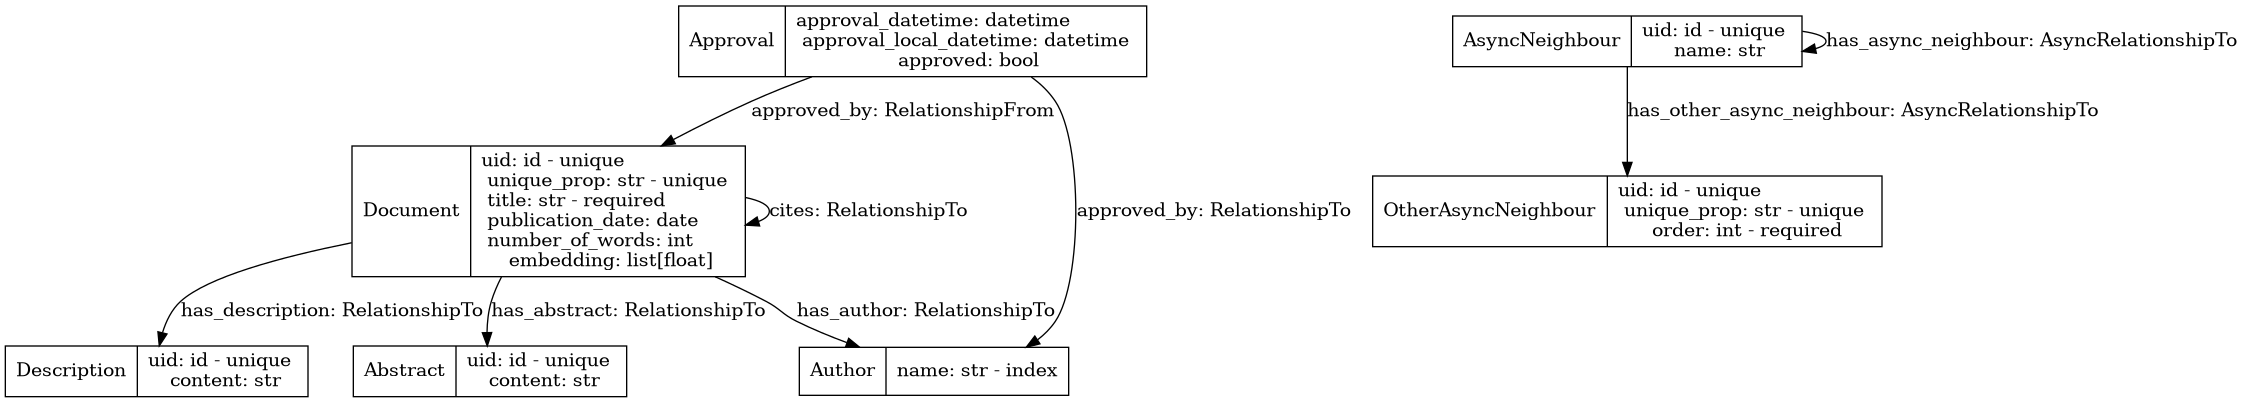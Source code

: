 @startuml
digraph G {
  node [shape=record];
  Document [label="Document|{uid: id - unique \l unique_prop: str - unique \l title: str - required \l publication_date: date \l number_of_words: int \l embedding: list[float]}}"];
  Document -> Author [label="has_author: RelationshipTo"];
  Document -> Description [label="has_description: RelationshipTo"];
  Document -> Abstract [label="has_abstract: RelationshipTo"];
  Approval -> Document [label="approved_by: RelationshipFrom"];
  Document -> Document [label="cites: RelationshipTo"];
  Author [label="Author|{name: str - index}}"];
  Approval [label="Approval|{approval_datetime: datetime \l approval_local_datetime: datetime \l approved: bool}}"];
  Approval -> Author [label="approved_by: RelationshipTo"];
  Description [label="Description|{uid: id - unique \l content: str}}"];
  Abstract [label="Abstract|{uid: id - unique \l content: str}}"];
  AsyncNeighbour [label="AsyncNeighbour|{uid: id - unique \l name: str}}"];
  AsyncNeighbour -> AsyncNeighbour [label="has_async_neighbour: AsyncRelationshipTo"];
  AsyncNeighbour -> OtherAsyncNeighbour [label="has_other_async_neighbour: AsyncRelationshipTo"];
  OtherAsyncNeighbour [label="OtherAsyncNeighbour|{uid: id - unique \l unique_prop: str - unique \l order: int - required}}"];
}@enduml